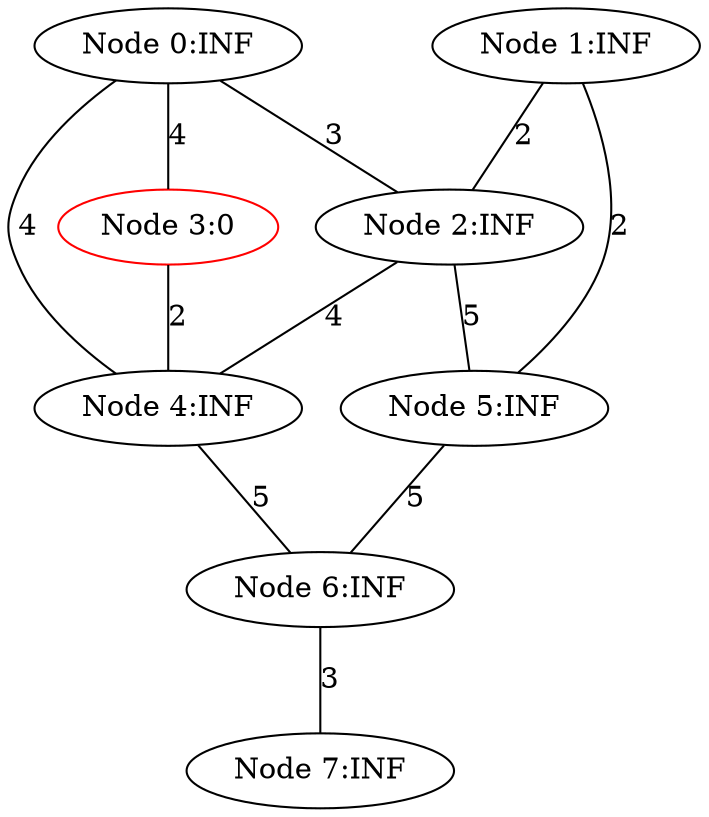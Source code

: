 graph DijkstraUndirected {
"Node 0:INF" -- {"Node 2:INF"} [label="3"]
"Node 0:INF" -- {"Node 3:0"} [label="4"]
"Node 0:INF" -- {"Node 4:INF"} [label="4"]
"Node 1:INF" -- {"Node 2:INF"} [label="2"]
"Node 1:INF" -- {"Node 5:INF"} [label="2"]
"Node 2:INF" -- {"Node 4:INF"} [label="4"]
"Node 2:INF" -- {"Node 5:INF"} [label="5"]
"Node 3:0" -- {"Node 4:INF"} [label="2"]
"Node 4:INF" -- {"Node 6:INF"} [label="5"]
"Node 5:INF" -- {"Node 6:INF"} [label="5"]
"Node 6:INF" -- {"Node 7:INF"} [label="3"]
"Node 0:INF"
"Node 1:INF"
"Node 2:INF"
"Node 3:0" [color=red]
"Node 4:INF"
"Node 5:INF"
"Node 6:INF"
"Node 7:INF"
}
